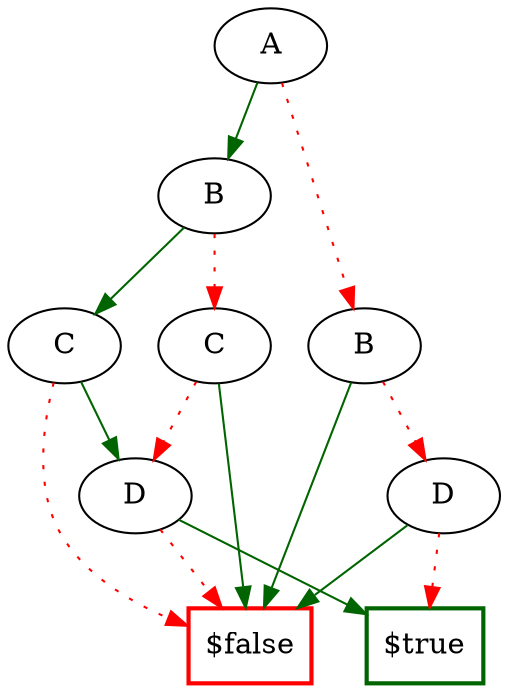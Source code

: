 digraph G {
  const_true [shape=box, label="$true", style = bold, color = darkgreen];
  const_false [shape=box, label="$false", style = bold, color = red];
  id_8 [shape=ellipse, label="D"];
  id_8 -> const_false [style = dotted, color = red];
  id_8 -> const_true [color = darkgreen];
  id_9 [shape=ellipse, label="D"];
  id_9 -> const_true [style = dotted, color = red];
  id_9 -> const_false [color = darkgreen];
  id_21 [shape=ellipse, label="C"];
  id_21 -> const_false [style = dotted, color = red];
  id_21 -> id_8 [color = darkgreen];
  id_26 [shape=ellipse, label="B"];
  id_26 -> id_9 [style = dotted, color = red];
  id_26 -> const_false [color = darkgreen];
  id_27 [shape=ellipse, label="C"];
  id_27 -> id_8 [style = dotted, color = red];
  id_27 -> const_false [color = darkgreen];
  id_28 [shape=ellipse, label="B"];
  id_28 -> id_27 [style = dotted, color = red];
  id_28 -> id_21 [color = darkgreen];
  id_29 [shape=ellipse, label="A"];
  id_29 -> id_26 [style = dotted, color = red];
  id_29 -> id_28 [color = darkgreen];
}
